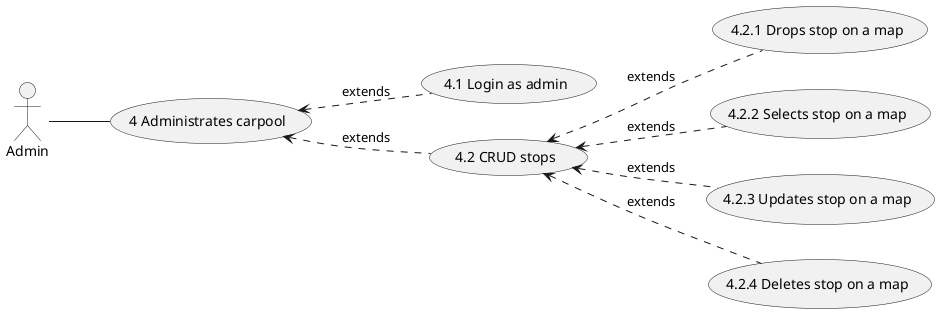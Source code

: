 @startuml
left to right direction

:admin: as "Admin"

usecase uc4 as "4 Administrates carpool"
usecase uc41 as "4.1 Login as admin"
usecase uc42 as "4.2 CRUD stops"
usecase uc421 as "4.2.1 Drops stop on a map"
usecase uc422 as "4.2.2 Selects stop on a map"
usecase uc423 as "4.2.3 Updates stop on a map"
usecase uc424 as "4.2.4 Deletes stop on a map"


admin -- uc4
uc4 <.. uc41: extends
uc4 <.. uc42: extends
uc42 <.. uc421: extends
uc42 <.. uc422: extends
uc42 <.. uc423: extends
uc42 <.. uc424: extends

@enduml
